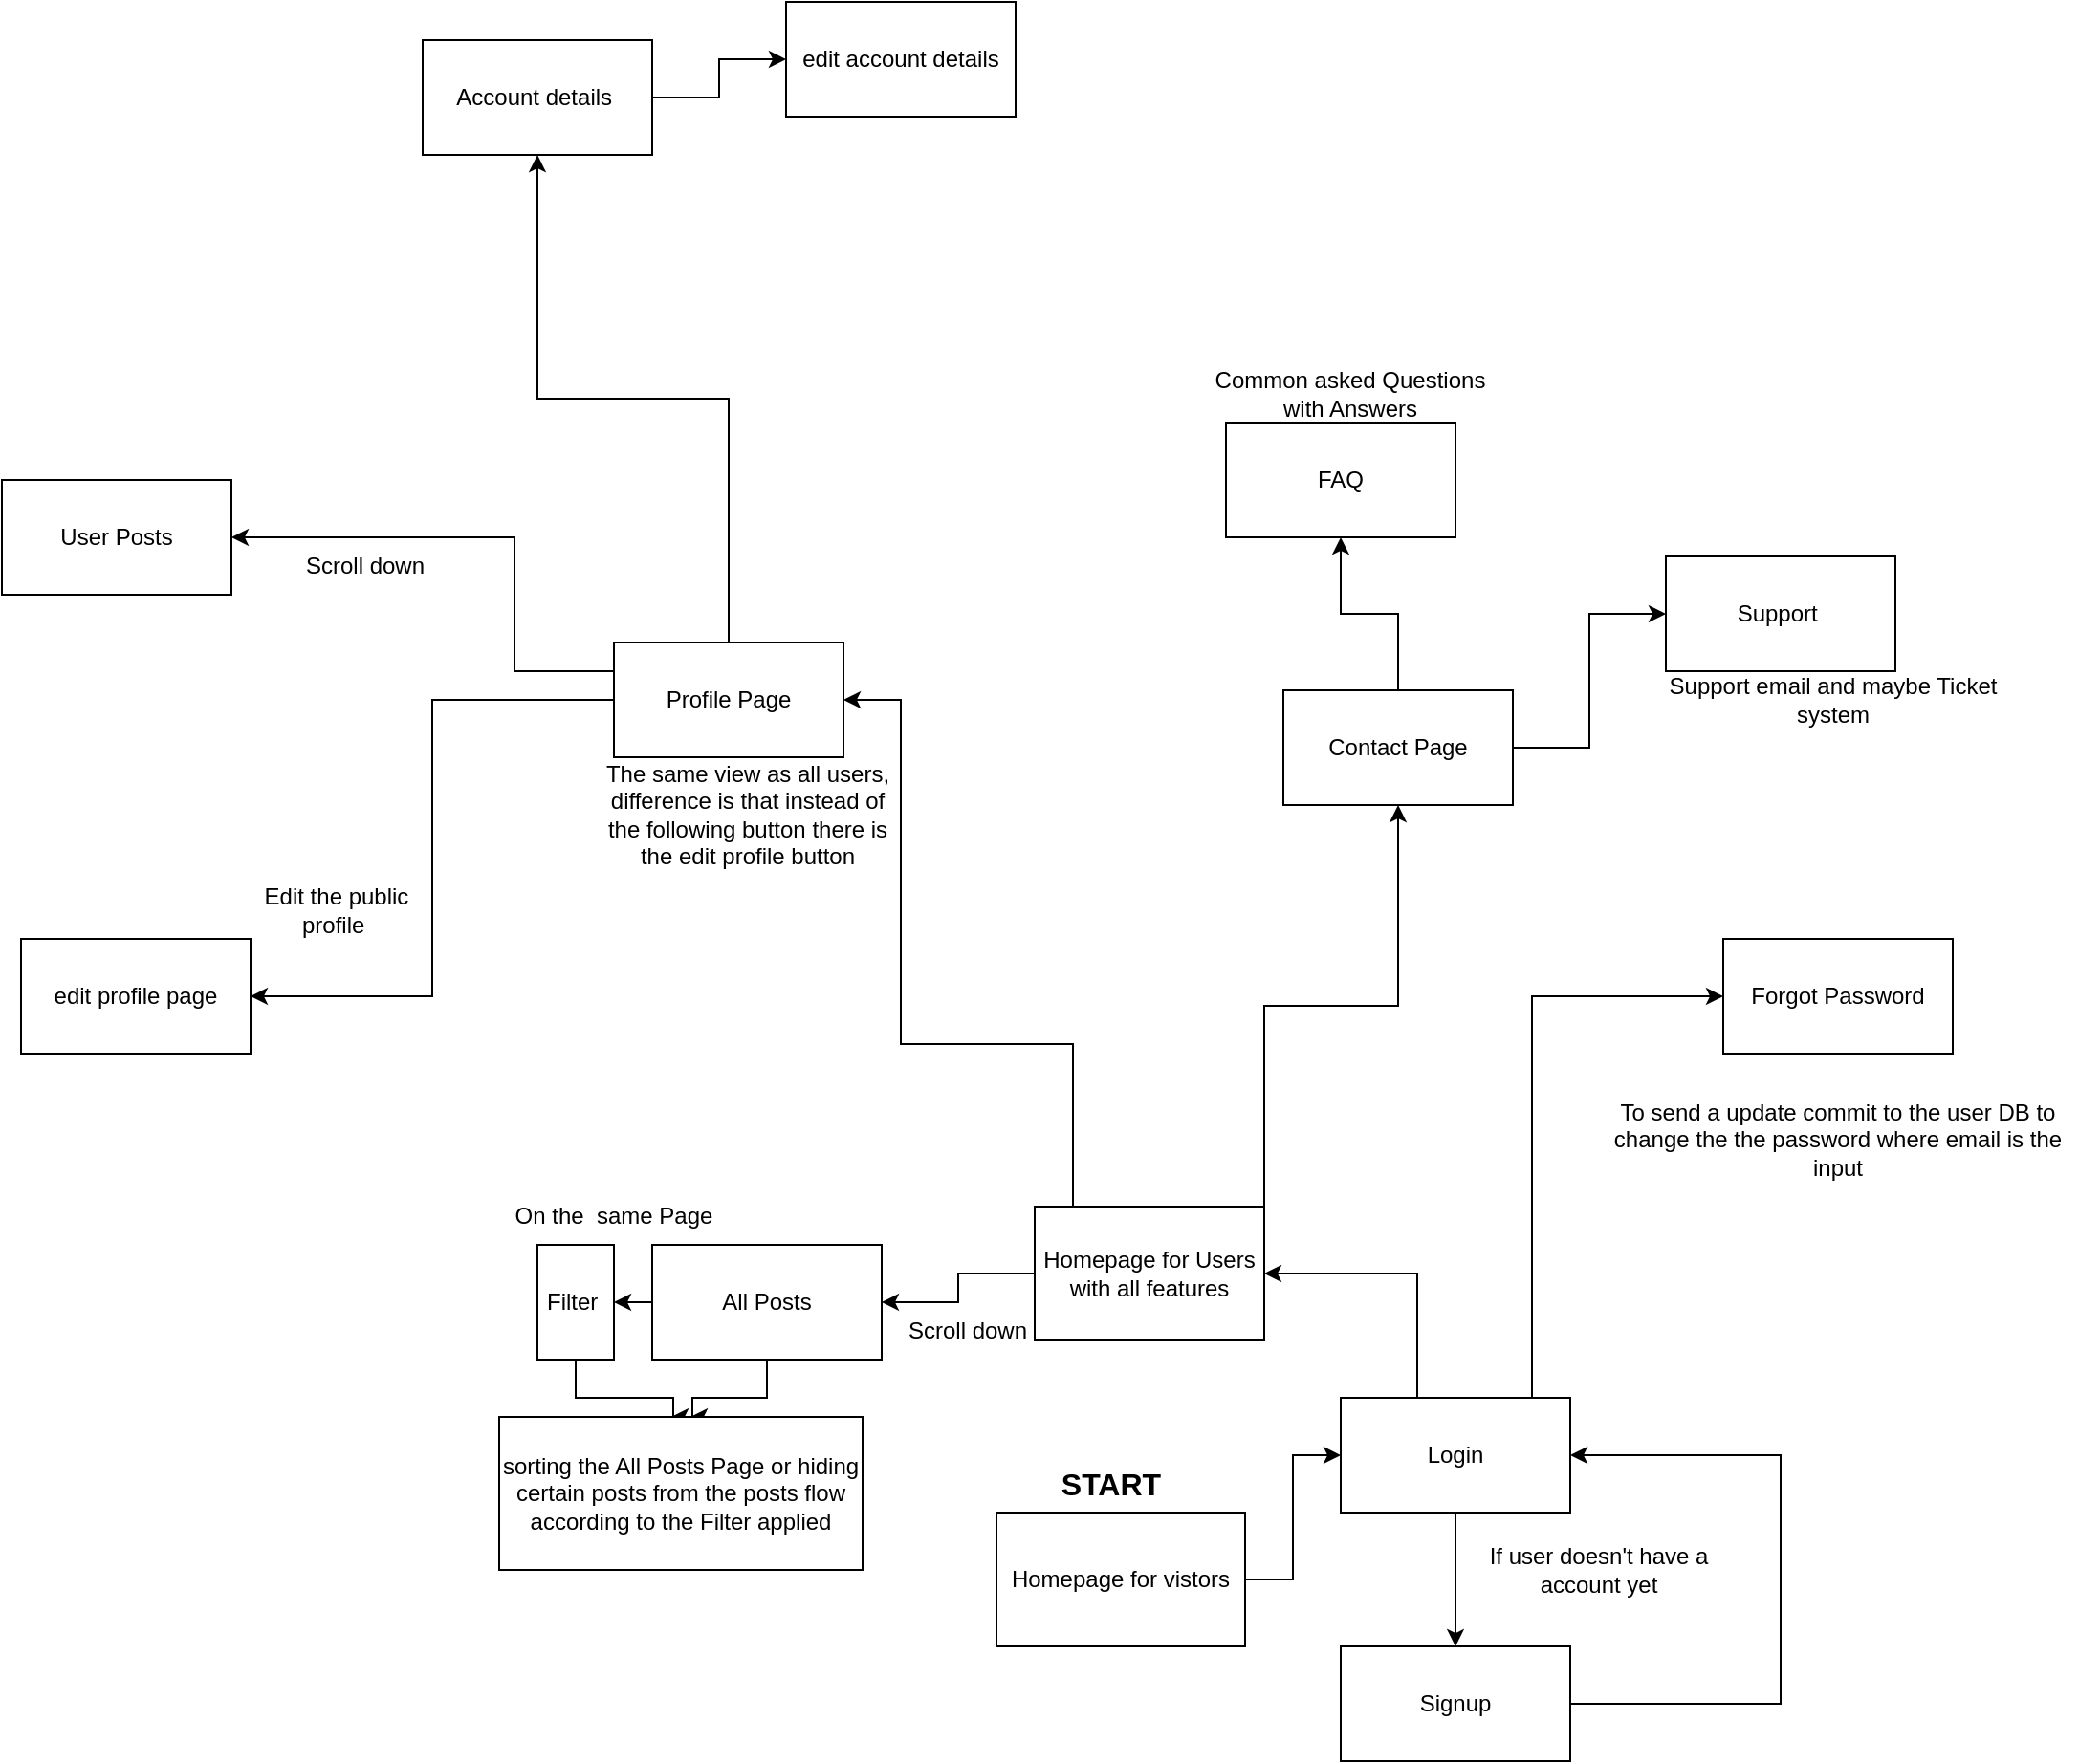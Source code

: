 <mxfile version="21.2.9" type="github">
  <diagram name="Page-1" id="ChJXubemp8RFGHCHmPLh">
    <mxGraphModel dx="1781" dy="1817" grid="1" gridSize="10" guides="1" tooltips="1" connect="1" arrows="1" fold="1" page="1" pageScale="1" pageWidth="827" pageHeight="1169" math="0" shadow="0">
      <root>
        <mxCell id="0" />
        <mxCell id="1" parent="0" />
        <mxCell id="TOOFElUS-FBpNHro3T_S-3" style="edgeStyle=orthogonalEdgeStyle;rounded=0;orthogonalLoop=1;jettySize=auto;html=1;entryX=0;entryY=0.5;entryDx=0;entryDy=0;" parent="1" source="TOOFElUS-FBpNHro3T_S-1" target="TOOFElUS-FBpNHro3T_S-2" edge="1">
          <mxGeometry relative="1" as="geometry" />
        </mxCell>
        <mxCell id="TOOFElUS-FBpNHro3T_S-1" value="Homepage for vistors" style="rounded=0;whiteSpace=wrap;html=1;" parent="1" vertex="1">
          <mxGeometry x="190" y="220" width="130" height="70" as="geometry" />
        </mxCell>
        <mxCell id="TOOFElUS-FBpNHro3T_S-5" style="edgeStyle=orthogonalEdgeStyle;rounded=0;orthogonalLoop=1;jettySize=auto;html=1;entryX=0.5;entryY=0;entryDx=0;entryDy=0;" parent="1" source="TOOFElUS-FBpNHro3T_S-2" target="TOOFElUS-FBpNHro3T_S-4" edge="1">
          <mxGeometry relative="1" as="geometry" />
        </mxCell>
        <mxCell id="TOOFElUS-FBpNHro3T_S-16" style="edgeStyle=orthogonalEdgeStyle;rounded=0;orthogonalLoop=1;jettySize=auto;html=1;entryX=0;entryY=0.5;entryDx=0;entryDy=0;" parent="1" source="TOOFElUS-FBpNHro3T_S-2" target="TOOFElUS-FBpNHro3T_S-15" edge="1">
          <mxGeometry relative="1" as="geometry">
            <Array as="points">
              <mxPoint x="470" y="-50" />
            </Array>
          </mxGeometry>
        </mxCell>
        <mxCell id="QB0tpHgq6-PN-OitbI8M-5" style="edgeStyle=orthogonalEdgeStyle;rounded=0;orthogonalLoop=1;jettySize=auto;html=1;entryX=1;entryY=0.5;entryDx=0;entryDy=0;" edge="1" parent="1" source="TOOFElUS-FBpNHro3T_S-2" target="TOOFElUS-FBpNHro3T_S-9">
          <mxGeometry relative="1" as="geometry">
            <Array as="points">
              <mxPoint x="410" y="95" />
            </Array>
          </mxGeometry>
        </mxCell>
        <mxCell id="TOOFElUS-FBpNHro3T_S-2" value="Login" style="rounded=0;whiteSpace=wrap;html=1;" parent="1" vertex="1">
          <mxGeometry x="370" y="160" width="120" height="60" as="geometry" />
        </mxCell>
        <mxCell id="TOOFElUS-FBpNHro3T_S-8" style="edgeStyle=orthogonalEdgeStyle;rounded=0;orthogonalLoop=1;jettySize=auto;html=1;exitX=1;exitY=0.5;exitDx=0;exitDy=0;entryX=1;entryY=0.5;entryDx=0;entryDy=0;" parent="1" source="TOOFElUS-FBpNHro3T_S-4" target="TOOFElUS-FBpNHro3T_S-2" edge="1">
          <mxGeometry relative="1" as="geometry">
            <mxPoint x="600" y="190" as="targetPoint" />
            <Array as="points">
              <mxPoint x="600" y="320" />
              <mxPoint x="600" y="190" />
            </Array>
          </mxGeometry>
        </mxCell>
        <mxCell id="TOOFElUS-FBpNHro3T_S-4" value="Signup" style="rounded=0;whiteSpace=wrap;html=1;" parent="1" vertex="1">
          <mxGeometry x="370" y="290" width="120" height="60" as="geometry" />
        </mxCell>
        <mxCell id="TOOFElUS-FBpNHro3T_S-6" value="If user doesn&#39;t have a account yet" style="text;html=1;strokeColor=none;fillColor=none;align=center;verticalAlign=middle;whiteSpace=wrap;rounded=0;" parent="1" vertex="1">
          <mxGeometry x="440" y="235" width="130" height="30" as="geometry" />
        </mxCell>
        <mxCell id="TOOFElUS-FBpNHro3T_S-12" style="edgeStyle=orthogonalEdgeStyle;rounded=0;orthogonalLoop=1;jettySize=auto;html=1;entryX=1;entryY=0.5;entryDx=0;entryDy=0;" parent="1" source="TOOFElUS-FBpNHro3T_S-9" target="TOOFElUS-FBpNHro3T_S-11" edge="1">
          <mxGeometry relative="1" as="geometry" />
        </mxCell>
        <mxCell id="NwQ8OJnY-yA1p-ciKud6-9" style="edgeStyle=orthogonalEdgeStyle;rounded=0;orthogonalLoop=1;jettySize=auto;html=1;exitX=1;exitY=0;exitDx=0;exitDy=0;" parent="1" source="TOOFElUS-FBpNHro3T_S-9" target="NwQ8OJnY-yA1p-ciKud6-6" edge="1">
          <mxGeometry relative="1" as="geometry" />
        </mxCell>
        <mxCell id="NwQ8OJnY-yA1p-ciKud6-17" style="edgeStyle=orthogonalEdgeStyle;rounded=0;orthogonalLoop=1;jettySize=auto;html=1;" parent="1" source="TOOFElUS-FBpNHro3T_S-9" target="NwQ8OJnY-yA1p-ciKud6-16" edge="1">
          <mxGeometry relative="1" as="geometry">
            <Array as="points">
              <mxPoint x="230" y="-25" />
              <mxPoint x="140" y="-25" />
              <mxPoint x="140" y="-205" />
            </Array>
          </mxGeometry>
        </mxCell>
        <mxCell id="TOOFElUS-FBpNHro3T_S-9" value="Homepage for Users with all features" style="rounded=0;whiteSpace=wrap;html=1;" parent="1" vertex="1">
          <mxGeometry x="210" y="60" width="120" height="70" as="geometry" />
        </mxCell>
        <mxCell id="NwQ8OJnY-yA1p-ciKud6-1" style="edgeStyle=orthogonalEdgeStyle;rounded=0;orthogonalLoop=1;jettySize=auto;html=1;exitX=0;exitY=0.5;exitDx=0;exitDy=0;entryX=1;entryY=0.5;entryDx=0;entryDy=0;" parent="1" source="TOOFElUS-FBpNHro3T_S-11" target="TOOFElUS-FBpNHro3T_S-14" edge="1">
          <mxGeometry relative="1" as="geometry" />
        </mxCell>
        <mxCell id="NwQ8OJnY-yA1p-ciKud6-5" style="edgeStyle=orthogonalEdgeStyle;rounded=0;orthogonalLoop=1;jettySize=auto;html=1;" parent="1" source="TOOFElUS-FBpNHro3T_S-11" edge="1">
          <mxGeometry relative="1" as="geometry">
            <mxPoint x="30" y="170" as="targetPoint" />
            <Array as="points">
              <mxPoint x="70" y="160" />
              <mxPoint x="31" y="160" />
            </Array>
          </mxGeometry>
        </mxCell>
        <mxCell id="TOOFElUS-FBpNHro3T_S-11" value="All Posts" style="rounded=0;whiteSpace=wrap;html=1;" parent="1" vertex="1">
          <mxGeometry x="10" y="80" width="120" height="60" as="geometry" />
        </mxCell>
        <mxCell id="TOOFElUS-FBpNHro3T_S-13" value="Scroll down" style="text;html=1;strokeColor=none;fillColor=none;align=center;verticalAlign=middle;whiteSpace=wrap;rounded=0;" parent="1" vertex="1">
          <mxGeometry x="140" y="110" width="70" height="30" as="geometry" />
        </mxCell>
        <mxCell id="NwQ8OJnY-yA1p-ciKud6-4" style="edgeStyle=orthogonalEdgeStyle;rounded=0;orthogonalLoop=1;jettySize=auto;html=1;" parent="1" source="TOOFElUS-FBpNHro3T_S-14" edge="1">
          <mxGeometry relative="1" as="geometry">
            <mxPoint x="20" y="170" as="targetPoint" />
            <Array as="points">
              <mxPoint x="-30" y="160" />
              <mxPoint x="21" y="160" />
            </Array>
          </mxGeometry>
        </mxCell>
        <mxCell id="TOOFElUS-FBpNHro3T_S-14" value="Filter&amp;nbsp;" style="rounded=0;whiteSpace=wrap;html=1;" parent="1" vertex="1">
          <mxGeometry x="-50" y="80" width="40" height="60" as="geometry" />
        </mxCell>
        <mxCell id="TOOFElUS-FBpNHro3T_S-15" value="Forgot Password" style="rounded=0;whiteSpace=wrap;html=1;" parent="1" vertex="1">
          <mxGeometry x="570" y="-80" width="120" height="60" as="geometry" />
        </mxCell>
        <mxCell id="TOOFElUS-FBpNHro3T_S-17" value="To send a update commit to the user DB to change the the password where email is the input" style="text;html=1;strokeColor=none;fillColor=none;align=center;verticalAlign=middle;whiteSpace=wrap;rounded=0;" parent="1" vertex="1">
          <mxGeometry x="505" y="10" width="250" height="30" as="geometry" />
        </mxCell>
        <mxCell id="NwQ8OJnY-yA1p-ciKud6-2" value="sorting the All Posts Page or hiding certain posts from the posts flow according to the Filter applied" style="rounded=0;whiteSpace=wrap;html=1;" parent="1" vertex="1">
          <mxGeometry x="-70" y="170" width="190" height="80" as="geometry" />
        </mxCell>
        <mxCell id="NwQ8OJnY-yA1p-ciKud6-3" value="On the&amp;nbsp; same Page" style="text;html=1;strokeColor=none;fillColor=none;align=center;verticalAlign=middle;whiteSpace=wrap;rounded=0;" parent="1" vertex="1">
          <mxGeometry x="-80" y="50" width="140" height="30" as="geometry" />
        </mxCell>
        <mxCell id="NwQ8OJnY-yA1p-ciKud6-11" style="edgeStyle=orthogonalEdgeStyle;rounded=0;orthogonalLoop=1;jettySize=auto;html=1;exitX=1;exitY=0.5;exitDx=0;exitDy=0;entryX=0;entryY=0.5;entryDx=0;entryDy=0;" parent="1" source="NwQ8OJnY-yA1p-ciKud6-6" target="NwQ8OJnY-yA1p-ciKud6-10" edge="1">
          <mxGeometry relative="1" as="geometry" />
        </mxCell>
        <mxCell id="NwQ8OJnY-yA1p-ciKud6-13" style="edgeStyle=orthogonalEdgeStyle;rounded=0;orthogonalLoop=1;jettySize=auto;html=1;exitX=0.5;exitY=0;exitDx=0;exitDy=0;entryX=0.5;entryY=1;entryDx=0;entryDy=0;" parent="1" source="NwQ8OJnY-yA1p-ciKud6-6" target="NwQ8OJnY-yA1p-ciKud6-12" edge="1">
          <mxGeometry relative="1" as="geometry" />
        </mxCell>
        <mxCell id="NwQ8OJnY-yA1p-ciKud6-6" value="Contact Page" style="rounded=0;whiteSpace=wrap;html=1;" parent="1" vertex="1">
          <mxGeometry x="340" y="-210" width="120" height="60" as="geometry" />
        </mxCell>
        <mxCell id="NwQ8OJnY-yA1p-ciKud6-8" value="&lt;b style=&quot;font-size: 16px;&quot;&gt;START&lt;/b&gt;" style="text;html=1;strokeColor=none;fillColor=none;align=center;verticalAlign=middle;whiteSpace=wrap;rounded=0;" parent="1" vertex="1">
          <mxGeometry x="220" y="190" width="60" height="30" as="geometry" />
        </mxCell>
        <mxCell id="NwQ8OJnY-yA1p-ciKud6-10" value="Support&amp;nbsp;" style="rounded=0;whiteSpace=wrap;html=1;" parent="1" vertex="1">
          <mxGeometry x="540" y="-280" width="120" height="60" as="geometry" />
        </mxCell>
        <mxCell id="NwQ8OJnY-yA1p-ciKud6-12" value="FAQ" style="rounded=0;whiteSpace=wrap;html=1;" parent="1" vertex="1">
          <mxGeometry x="310" y="-350" width="120" height="60" as="geometry" />
        </mxCell>
        <mxCell id="NwQ8OJnY-yA1p-ciKud6-14" value="Common asked Questions with Answers" style="text;html=1;strokeColor=none;fillColor=none;align=center;verticalAlign=middle;whiteSpace=wrap;rounded=0;" parent="1" vertex="1">
          <mxGeometry x="300" y="-380" width="150" height="30" as="geometry" />
        </mxCell>
        <mxCell id="NwQ8OJnY-yA1p-ciKud6-15" value="Support email and maybe Ticket system" style="text;html=1;strokeColor=none;fillColor=none;align=center;verticalAlign=middle;whiteSpace=wrap;rounded=0;" parent="1" vertex="1">
          <mxGeometry x="540" y="-220" width="175" height="30" as="geometry" />
        </mxCell>
        <mxCell id="QB0tpHgq6-PN-OitbI8M-1" style="edgeStyle=orthogonalEdgeStyle;rounded=0;orthogonalLoop=1;jettySize=auto;html=1;entryX=1;entryY=0.5;entryDx=0;entryDy=0;" edge="1" parent="1" target="NwQ8OJnY-yA1p-ciKud6-18">
          <mxGeometry relative="1" as="geometry">
            <mxPoint x="-5" y="-200" as="sourcePoint" />
            <Array as="points">
              <mxPoint x="-5" y="-220" />
              <mxPoint x="-62" y="-220" />
              <mxPoint x="-62" y="-290" />
            </Array>
          </mxGeometry>
        </mxCell>
        <mxCell id="QB0tpHgq6-PN-OitbI8M-8" style="edgeStyle=orthogonalEdgeStyle;rounded=0;orthogonalLoop=1;jettySize=auto;html=1;exitX=0;exitY=0.5;exitDx=0;exitDy=0;entryX=1;entryY=0.5;entryDx=0;entryDy=0;" edge="1" parent="1" source="NwQ8OJnY-yA1p-ciKud6-16" target="QB0tpHgq6-PN-OitbI8M-3">
          <mxGeometry relative="1" as="geometry" />
        </mxCell>
        <mxCell id="QB0tpHgq6-PN-OitbI8M-17" style="edgeStyle=orthogonalEdgeStyle;rounded=0;orthogonalLoop=1;jettySize=auto;html=1;" edge="1" parent="1" source="NwQ8OJnY-yA1p-ciKud6-16" target="QB0tpHgq6-PN-OitbI8M-12">
          <mxGeometry relative="1" as="geometry" />
        </mxCell>
        <mxCell id="NwQ8OJnY-yA1p-ciKud6-16" value="Profile Page" style="rounded=0;whiteSpace=wrap;html=1;" parent="1" vertex="1">
          <mxGeometry x="-10" y="-235" width="120" height="60" as="geometry" />
        </mxCell>
        <mxCell id="NwQ8OJnY-yA1p-ciKud6-18" value="User Posts" style="rounded=0;whiteSpace=wrap;html=1;" parent="1" vertex="1">
          <mxGeometry x="-330" y="-320" width="120" height="60" as="geometry" />
        </mxCell>
        <mxCell id="QB0tpHgq6-PN-OitbI8M-2" value="Scroll down" style="text;html=1;strokeColor=none;fillColor=none;align=center;verticalAlign=middle;whiteSpace=wrap;rounded=0;" vertex="1" parent="1">
          <mxGeometry x="-180" y="-290" width="80" height="30" as="geometry" />
        </mxCell>
        <mxCell id="QB0tpHgq6-PN-OitbI8M-3" value="edit profile page" style="rounded=0;whiteSpace=wrap;html=1;" vertex="1" parent="1">
          <mxGeometry x="-320" y="-80" width="120" height="60" as="geometry" />
        </mxCell>
        <mxCell id="QB0tpHgq6-PN-OitbI8M-6" value="The same view as all users, difference is that instead of the following button there is the edit profile button" style="text;html=1;strokeColor=none;fillColor=none;align=center;verticalAlign=middle;whiteSpace=wrap;rounded=0;" vertex="1" parent="1">
          <mxGeometry x="-20" y="-160" width="160" height="30" as="geometry" />
        </mxCell>
        <mxCell id="QB0tpHgq6-PN-OitbI8M-9" value="Edit the public profile&amp;nbsp;" style="text;html=1;strokeColor=none;fillColor=none;align=center;verticalAlign=middle;whiteSpace=wrap;rounded=0;" vertex="1" parent="1">
          <mxGeometry x="-200" y="-110" width="90" height="30" as="geometry" />
        </mxCell>
        <mxCell id="QB0tpHgq6-PN-OitbI8M-18" style="edgeStyle=orthogonalEdgeStyle;rounded=0;orthogonalLoop=1;jettySize=auto;html=1;entryX=0;entryY=0.5;entryDx=0;entryDy=0;" edge="1" parent="1" source="QB0tpHgq6-PN-OitbI8M-12" target="QB0tpHgq6-PN-OitbI8M-14">
          <mxGeometry relative="1" as="geometry" />
        </mxCell>
        <mxCell id="QB0tpHgq6-PN-OitbI8M-12" value="Account details&amp;nbsp;" style="rounded=0;whiteSpace=wrap;html=1;" vertex="1" parent="1">
          <mxGeometry x="-110" y="-550" width="120" height="60" as="geometry" />
        </mxCell>
        <mxCell id="QB0tpHgq6-PN-OitbI8M-14" value="edit account details" style="rounded=0;whiteSpace=wrap;html=1;" vertex="1" parent="1">
          <mxGeometry x="80" y="-570" width="120" height="60" as="geometry" />
        </mxCell>
      </root>
    </mxGraphModel>
  </diagram>
</mxfile>
